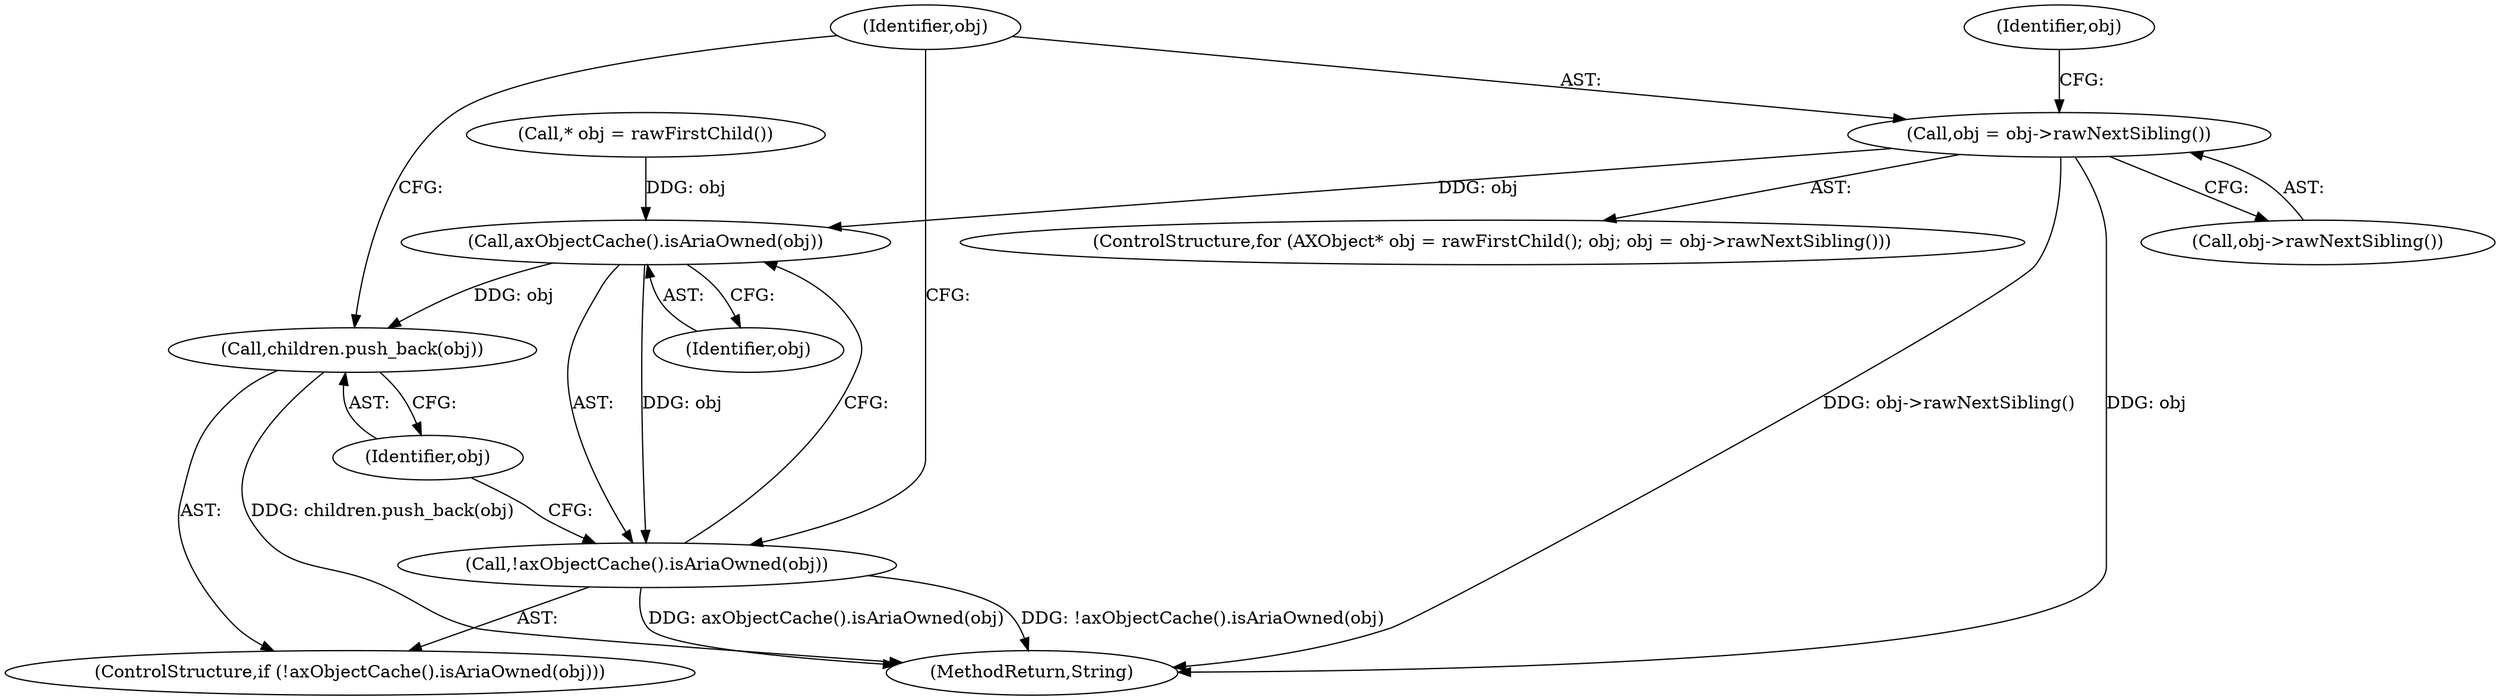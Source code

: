 digraph "0_Chrome_d27468a832d5316884bd02f459cbf493697fd7e1_20@pointer" {
"1000132" [label="(Call,obj = obj->rawNextSibling())"];
"1000138" [label="(Call,axObjectCache().isAriaOwned(obj))"];
"1000137" [label="(Call,!axObjectCache().isAriaOwned(obj))"];
"1000140" [label="(Call,children.push_back(obj))"];
"1000126" [label="(ControlStructure,for (AXObject* obj = rawFirstChild(); obj; obj = obj->rawNextSibling()))"];
"1000138" [label="(Call,axObjectCache().isAriaOwned(obj))"];
"1000141" [label="(Identifier,obj)"];
"1000139" [label="(Identifier,obj)"];
"1000131" [label="(Identifier,obj)"];
"1000132" [label="(Call,obj = obj->rawNextSibling())"];
"1000137" [label="(Call,!axObjectCache().isAriaOwned(obj))"];
"1000128" [label="(Call,* obj = rawFirstChild())"];
"1000136" [label="(ControlStructure,if (!axObjectCache().isAriaOwned(obj)))"];
"1000140" [label="(Call,children.push_back(obj))"];
"1000133" [label="(Identifier,obj)"];
"1000134" [label="(Call,obj->rawNextSibling())"];
"1000196" [label="(MethodReturn,String)"];
"1000132" -> "1000126"  [label="AST: "];
"1000132" -> "1000134"  [label="CFG: "];
"1000133" -> "1000132"  [label="AST: "];
"1000134" -> "1000132"  [label="AST: "];
"1000131" -> "1000132"  [label="CFG: "];
"1000132" -> "1000196"  [label="DDG: obj->rawNextSibling()"];
"1000132" -> "1000196"  [label="DDG: obj"];
"1000132" -> "1000138"  [label="DDG: obj"];
"1000138" -> "1000137"  [label="AST: "];
"1000138" -> "1000139"  [label="CFG: "];
"1000139" -> "1000138"  [label="AST: "];
"1000137" -> "1000138"  [label="CFG: "];
"1000138" -> "1000137"  [label="DDG: obj"];
"1000128" -> "1000138"  [label="DDG: obj"];
"1000138" -> "1000140"  [label="DDG: obj"];
"1000137" -> "1000136"  [label="AST: "];
"1000141" -> "1000137"  [label="CFG: "];
"1000133" -> "1000137"  [label="CFG: "];
"1000137" -> "1000196"  [label="DDG: axObjectCache().isAriaOwned(obj)"];
"1000137" -> "1000196"  [label="DDG: !axObjectCache().isAriaOwned(obj)"];
"1000140" -> "1000136"  [label="AST: "];
"1000140" -> "1000141"  [label="CFG: "];
"1000141" -> "1000140"  [label="AST: "];
"1000133" -> "1000140"  [label="CFG: "];
"1000140" -> "1000196"  [label="DDG: children.push_back(obj)"];
}
